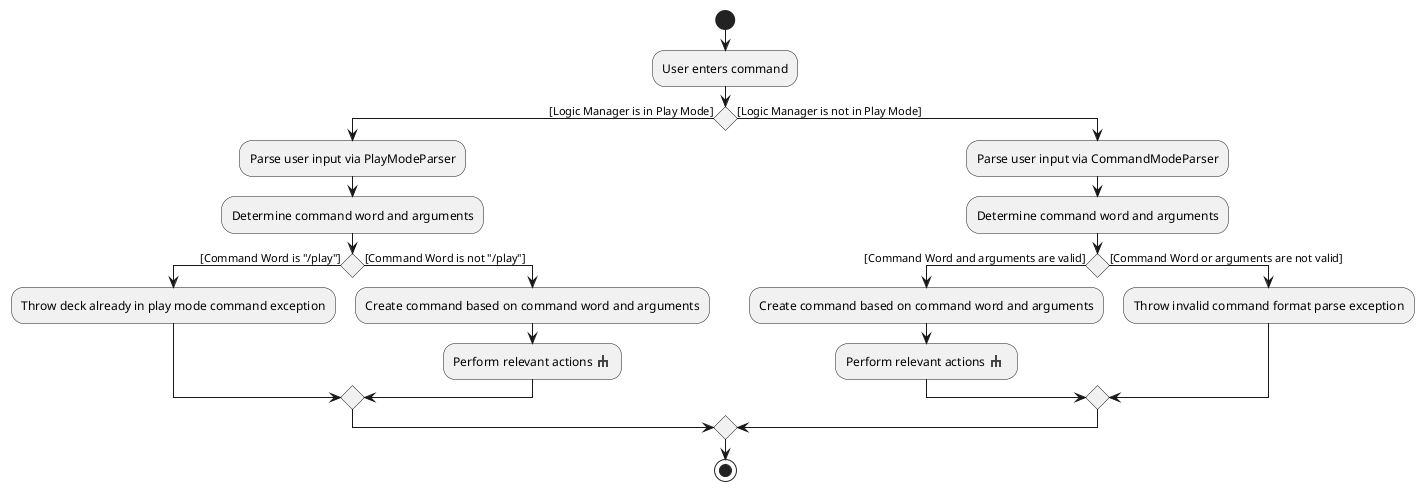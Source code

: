 @startuml
sprite $rake [16x16/8] {
0000000000000000
0000000jj0000000
0000000jj0000000
0005555jj5555000
000jjeejjeejj000
000jj00jj00jj000
000jj00jj00jj000
0000000000000000
}
start
:User enters command;
if() then ([Logic Manager is in Play Mode])
:Parse user input via PlayModeParser;
:Determine command word and arguments;
if () then ([Command Word is "/play"])
:Throw deck already in play mode command exception;
else ([Command Word is not "/play"])
:Create command based on command word and arguments;
:Perform relevant actions <$rake>;
endif

else([Logic Manager is not in Play Mode])
:Parse user input via CommandModeParser;
:Determine command word and arguments;
if() then ([Command Word and arguments are valid])
:Create command based on command word and arguments;
:Perform relevant actions <$rake> ;
else ([Command Word or arguments are not valid])
:Throw invalid command format parse exception;

endif
endif

stop

@enduml
